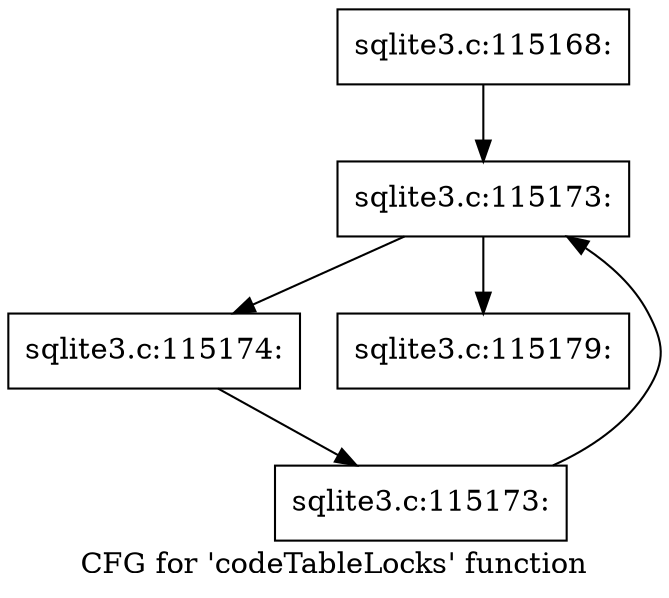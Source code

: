 digraph "CFG for 'codeTableLocks' function" {
	label="CFG for 'codeTableLocks' function";

	Node0x55c0f8a33ba0 [shape=record,label="{sqlite3.c:115168:}"];
	Node0x55c0f8a33ba0 -> Node0x55c0f8a395c0;
	Node0x55c0f8a395c0 [shape=record,label="{sqlite3.c:115173:}"];
	Node0x55c0f8a395c0 -> Node0x55c0f8a39770;
	Node0x55c0f8a395c0 -> Node0x55c0f8a39450;
	Node0x55c0f8a39770 [shape=record,label="{sqlite3.c:115174:}"];
	Node0x55c0f8a39770 -> Node0x55c0f8a396e0;
	Node0x55c0f8a396e0 [shape=record,label="{sqlite3.c:115173:}"];
	Node0x55c0f8a396e0 -> Node0x55c0f8a395c0;
	Node0x55c0f8a39450 [shape=record,label="{sqlite3.c:115179:}"];
}
